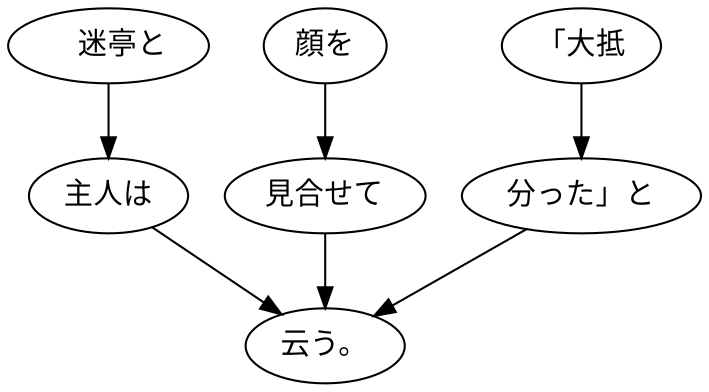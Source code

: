 digraph graph1517 {
	node0 [label="　迷亭と"];
	node1 [label="主人は"];
	node2 [label="顔を"];
	node3 [label="見合せて"];
	node4 [label="「大抵"];
	node5 [label="分った」と"];
	node6 [label="云う。"];
	node0 -> node1;
	node1 -> node6;
	node2 -> node3;
	node3 -> node6;
	node4 -> node5;
	node5 -> node6;
}
